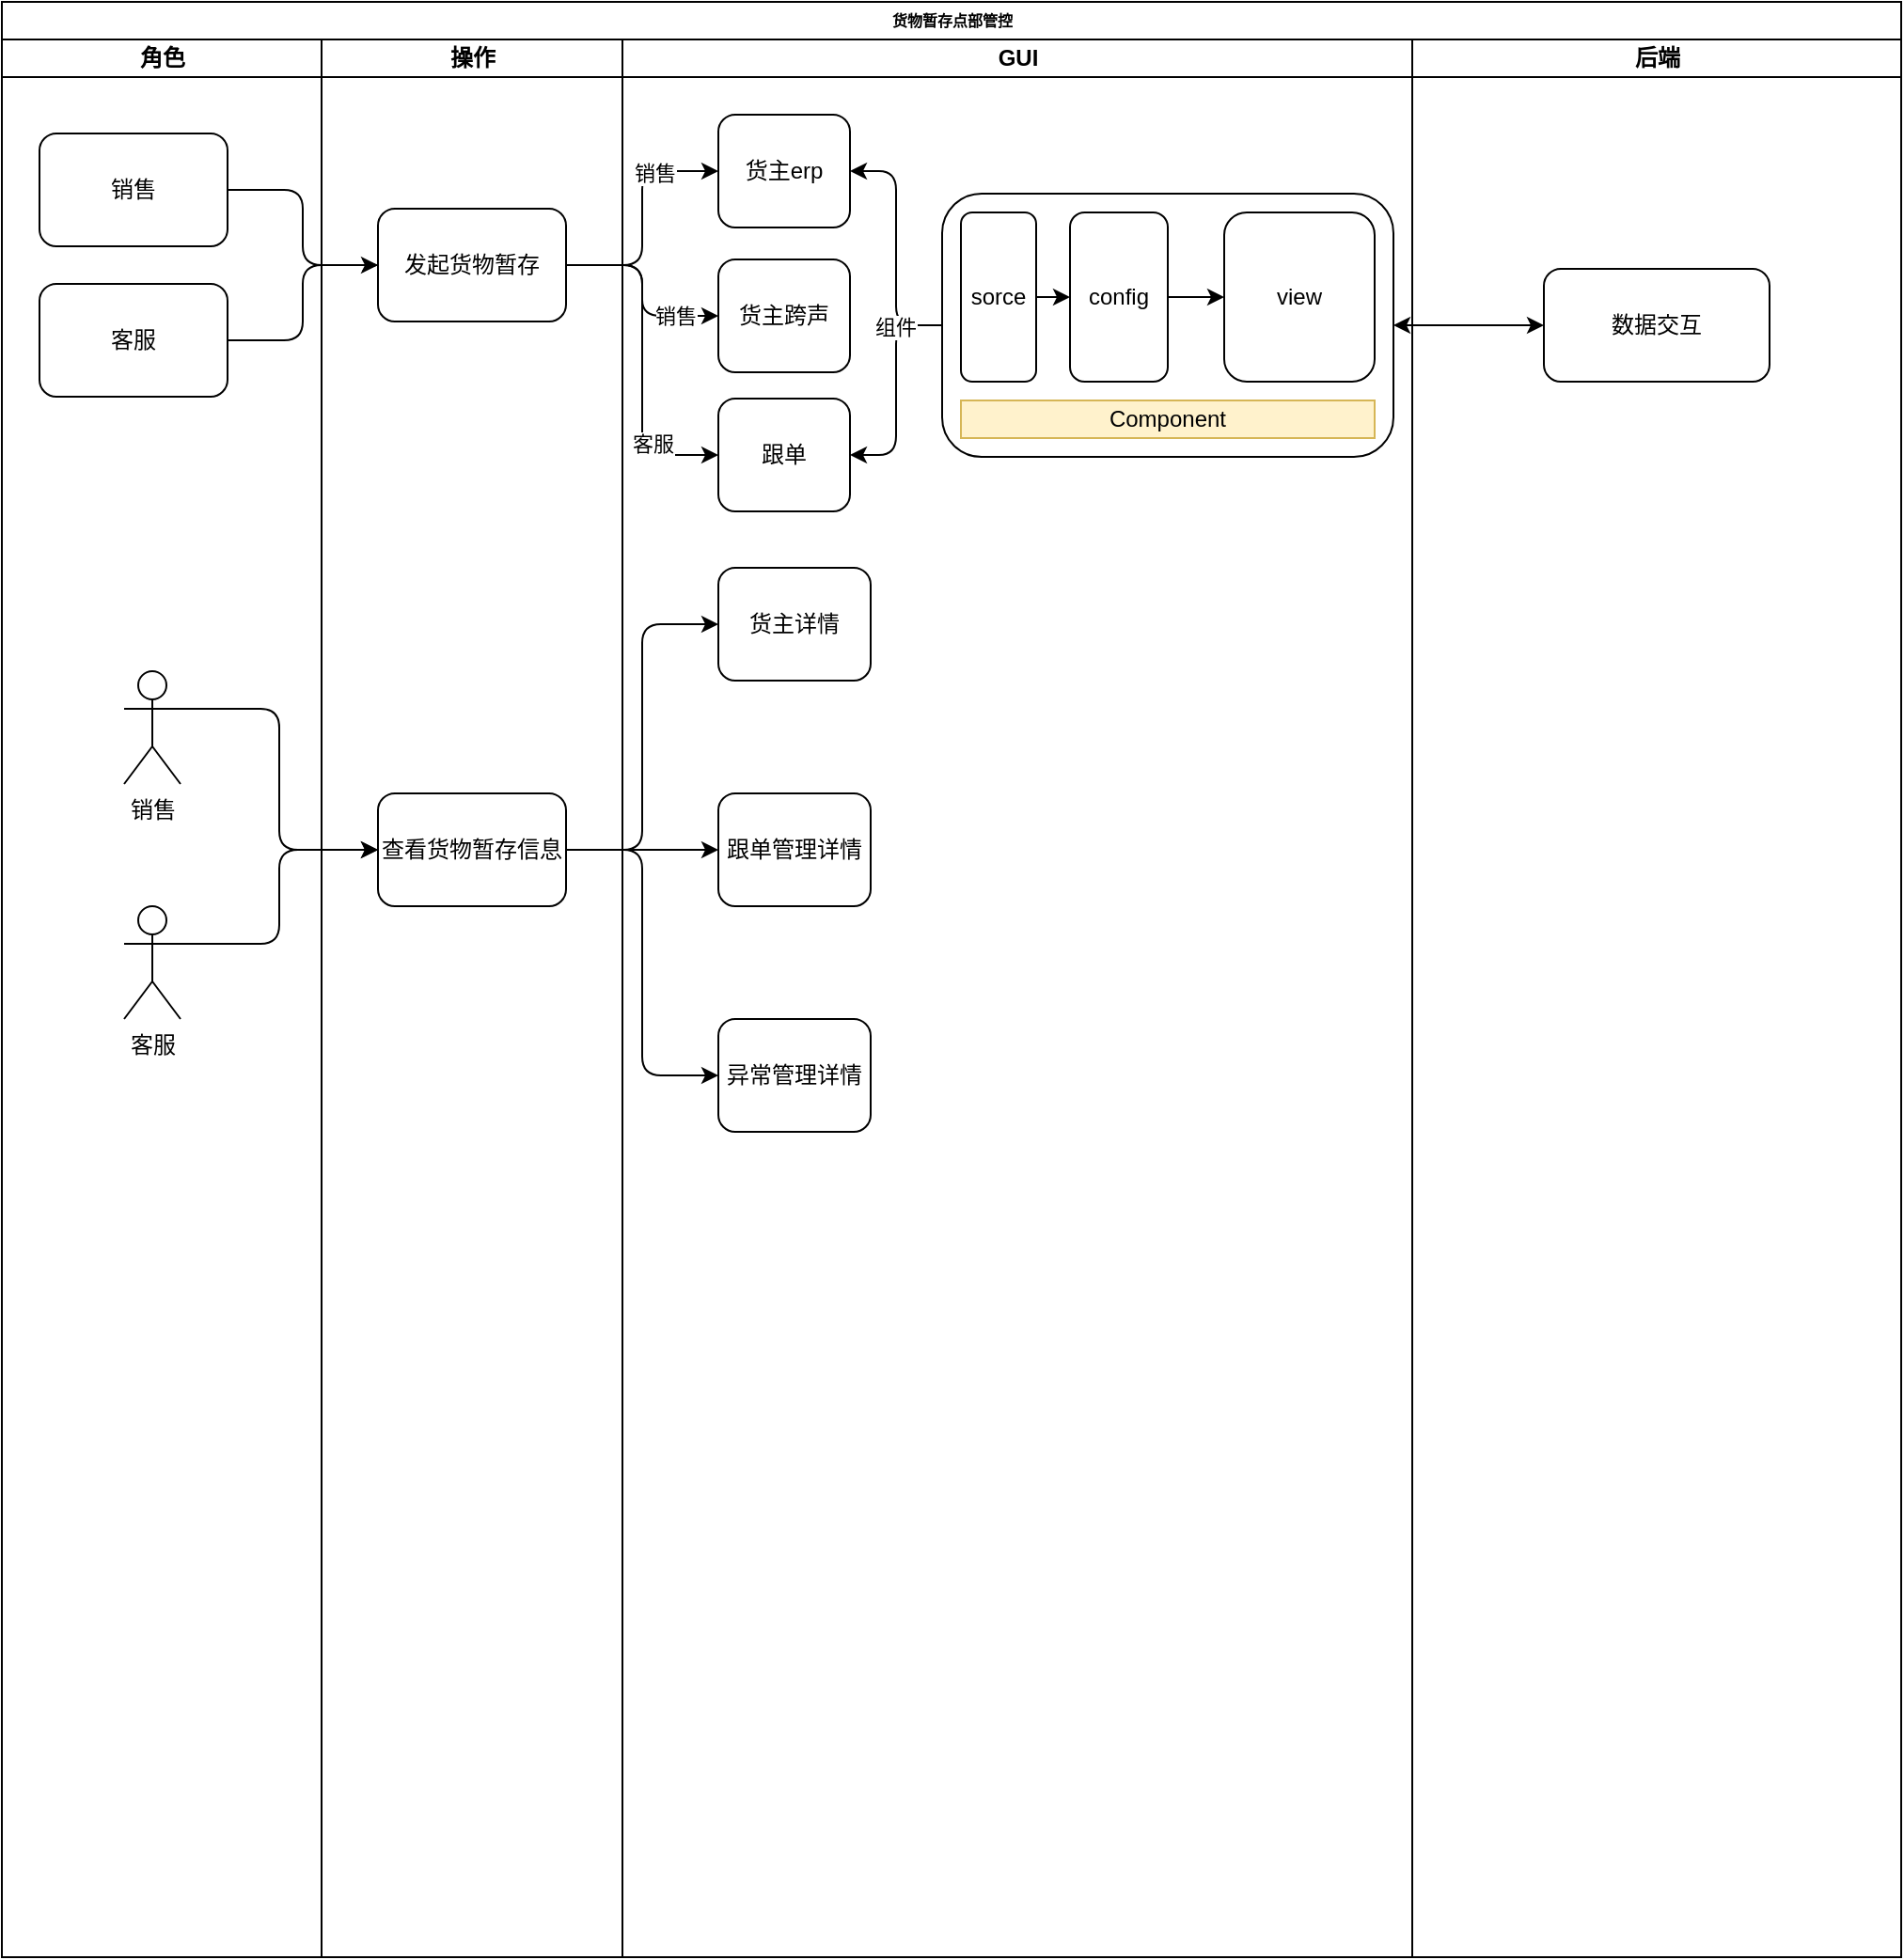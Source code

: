 <mxfile version="24.0.7" type="github">
  <diagram name="Page-1" id="74e2e168-ea6b-b213-b513-2b3c1d86103e">
    <mxGraphModel dx="1562" dy="810" grid="1" gridSize="10" guides="1" tooltips="1" connect="1" arrows="1" fold="1" page="1" pageScale="1" pageWidth="1100" pageHeight="850" background="none" math="0" shadow="0">
      <root>
        <mxCell id="0" />
        <mxCell id="1" parent="0" />
        <mxCell id="77e6c97f196da883-1" value="货物暂存点部管控" style="swimlane;html=1;childLayout=stackLayout;startSize=20;rounded=0;shadow=0;labelBackgroundColor=none;strokeWidth=1;fontFamily=Verdana;fontSize=8;align=center;" parent="1" vertex="1">
          <mxGeometry x="70" y="39" width="1010" height="1040" as="geometry" />
        </mxCell>
        <mxCell id="77e6c97f196da883-2" value="角色" style="swimlane;html=1;startSize=20;" parent="77e6c97f196da883-1" vertex="1">
          <mxGeometry y="20" width="170" height="1020" as="geometry" />
        </mxCell>
        <mxCell id="77e6c97f196da883-8" value="&lt;font style=&quot;font-size: 12px;&quot;&gt;销售&lt;/font&gt;" style="rounded=1;whiteSpace=wrap;html=1;shadow=0;labelBackgroundColor=none;strokeWidth=1;fontFamily=Verdana;fontSize=8;align=center;" parent="77e6c97f196da883-2" vertex="1">
          <mxGeometry x="20" y="50" width="100" height="60" as="geometry" />
        </mxCell>
        <mxCell id="lvkyTyj427ugSlKpjMCA-2" value="&lt;font style=&quot;font-size: 12px;&quot;&gt;客服&lt;/font&gt;" style="rounded=1;whiteSpace=wrap;html=1;shadow=0;labelBackgroundColor=none;strokeWidth=1;fontFamily=Verdana;fontSize=8;align=center;" vertex="1" parent="77e6c97f196da883-2">
          <mxGeometry x="20" y="130" width="100" height="60" as="geometry" />
        </mxCell>
        <mxCell id="lvkyTyj427ugSlKpjMCA-54" value="销售" style="shape=umlActor;verticalLabelPosition=bottom;verticalAlign=top;html=1;outlineConnect=0;" vertex="1" parent="77e6c97f196da883-2">
          <mxGeometry x="65" y="336" width="30" height="60" as="geometry" />
        </mxCell>
        <mxCell id="lvkyTyj427ugSlKpjMCA-55" value="客服" style="shape=umlActor;verticalLabelPosition=bottom;verticalAlign=top;html=1;outlineConnect=0;" vertex="1" parent="77e6c97f196da883-2">
          <mxGeometry x="65" y="461" width="30" height="60" as="geometry" />
        </mxCell>
        <mxCell id="77e6c97f196da883-26" style="edgeStyle=orthogonalEdgeStyle;rounded=1;html=1;labelBackgroundColor=none;startArrow=none;startFill=0;startSize=5;endArrow=classicThin;endFill=1;endSize=5;jettySize=auto;orthogonalLoop=1;strokeWidth=1;fontFamily=Verdana;fontSize=8" parent="77e6c97f196da883-1" source="77e6c97f196da883-8" target="77e6c97f196da883-11" edge="1">
          <mxGeometry relative="1" as="geometry" />
        </mxCell>
        <mxCell id="77e6c97f196da883-3" value="操作" style="swimlane;html=1;startSize=20;" parent="77e6c97f196da883-1" vertex="1">
          <mxGeometry x="170" y="20" width="160" height="1020" as="geometry" />
        </mxCell>
        <mxCell id="77e6c97f196da883-11" value="&lt;font style=&quot;font-size: 12px;&quot;&gt;发起货物暂存&lt;/font&gt;" style="rounded=1;whiteSpace=wrap;html=1;shadow=0;labelBackgroundColor=none;strokeWidth=1;fontFamily=Verdana;fontSize=8;align=center;" parent="77e6c97f196da883-3" vertex="1">
          <mxGeometry x="30" y="90" width="100" height="60" as="geometry" />
        </mxCell>
        <mxCell id="lvkyTyj427ugSlKpjMCA-41" value="&lt;span style=&quot;font-size: 12px;&quot;&gt;查看货物暂存信息&lt;/span&gt;" style="rounded=1;whiteSpace=wrap;html=1;shadow=0;labelBackgroundColor=none;strokeWidth=1;fontFamily=Verdana;fontSize=8;align=center;" vertex="1" parent="77e6c97f196da883-3">
          <mxGeometry x="30" y="401" width="100" height="60" as="geometry" />
        </mxCell>
        <mxCell id="lvkyTyj427ugSlKpjMCA-3" style="edgeStyle=orthogonalEdgeStyle;rounded=1;orthogonalLoop=1;jettySize=auto;html=1;exitX=1;exitY=0.5;exitDx=0;exitDy=0;startArrow=none;startFill=0;curved=0;entryX=0;entryY=0.5;entryDx=0;entryDy=0;" edge="1" parent="77e6c97f196da883-1" source="lvkyTyj427ugSlKpjMCA-2" target="77e6c97f196da883-11">
          <mxGeometry relative="1" as="geometry">
            <mxPoint x="190" y="160" as="targetPoint" />
          </mxGeometry>
        </mxCell>
        <mxCell id="lvkyTyj427ugSlKpjMCA-6" style="edgeStyle=orthogonalEdgeStyle;rounded=1;orthogonalLoop=1;jettySize=auto;html=1;exitX=1;exitY=0.5;exitDx=0;exitDy=0;curved=0;" edge="1" parent="77e6c97f196da883-1" source="77e6c97f196da883-11" target="lvkyTyj427ugSlKpjMCA-4">
          <mxGeometry relative="1" as="geometry" />
        </mxCell>
        <mxCell id="lvkyTyj427ugSlKpjMCA-8" value="销售" style="edgeLabel;html=1;align=center;verticalAlign=middle;resizable=0;points=[];" vertex="1" connectable="0" parent="lvkyTyj427ugSlKpjMCA-6">
          <mxGeometry x="0.444" y="-4" relative="1" as="geometry">
            <mxPoint x="2" y="-3" as="offset" />
          </mxGeometry>
        </mxCell>
        <mxCell id="lvkyTyj427ugSlKpjMCA-17" style="edgeStyle=orthogonalEdgeStyle;rounded=1;orthogonalLoop=1;jettySize=auto;html=1;entryX=0;entryY=0.5;entryDx=0;entryDy=0;curved=0;startArrow=classic;startFill=1;" edge="1" parent="77e6c97f196da883-1" source="lvkyTyj427ugSlKpjMCA-10" target="lvkyTyj427ugSlKpjMCA-16">
          <mxGeometry relative="1" as="geometry" />
        </mxCell>
        <mxCell id="lvkyTyj427ugSlKpjMCA-33" style="edgeStyle=orthogonalEdgeStyle;rounded=1;orthogonalLoop=1;jettySize=auto;html=1;exitX=1;exitY=0.5;exitDx=0;exitDy=0;entryX=0;entryY=0.5;entryDx=0;entryDy=0;curved=0;" edge="1" parent="77e6c97f196da883-1" source="77e6c97f196da883-11" target="lvkyTyj427ugSlKpjMCA-30">
          <mxGeometry relative="1" as="geometry" />
        </mxCell>
        <mxCell id="lvkyTyj427ugSlKpjMCA-35" value="销售" style="edgeLabel;html=1;align=center;verticalAlign=middle;resizable=0;points=[];" vertex="1" connectable="0" parent="lvkyTyj427ugSlKpjMCA-33">
          <mxGeometry x="0.574" relative="1" as="geometry">
            <mxPoint as="offset" />
          </mxGeometry>
        </mxCell>
        <mxCell id="lvkyTyj427ugSlKpjMCA-34" style="edgeStyle=orthogonalEdgeStyle;rounded=1;orthogonalLoop=1;jettySize=auto;html=1;exitX=1;exitY=0.5;exitDx=0;exitDy=0;entryX=0;entryY=0.5;entryDx=0;entryDy=0;curved=0;" edge="1" parent="77e6c97f196da883-1" source="77e6c97f196da883-11" target="lvkyTyj427ugSlKpjMCA-5">
          <mxGeometry relative="1" as="geometry" />
        </mxCell>
        <mxCell id="lvkyTyj427ugSlKpjMCA-37" value="客服" style="edgeLabel;html=1;align=center;verticalAlign=middle;resizable=0;points=[];" vertex="1" connectable="0" parent="lvkyTyj427ugSlKpjMCA-34">
          <mxGeometry x="0.478" y="1" relative="1" as="geometry">
            <mxPoint x="4" y="1" as="offset" />
          </mxGeometry>
        </mxCell>
        <mxCell id="77e6c97f196da883-4" value="GUI" style="swimlane;html=1;startSize=20;" parent="77e6c97f196da883-1" vertex="1">
          <mxGeometry x="330" y="20" width="420" height="1020" as="geometry" />
        </mxCell>
        <mxCell id="lvkyTyj427ugSlKpjMCA-4" value="货主erp" style="rounded=1;whiteSpace=wrap;html=1;" vertex="1" parent="77e6c97f196da883-4">
          <mxGeometry x="51" y="40" width="70" height="60" as="geometry" />
        </mxCell>
        <mxCell id="lvkyTyj427ugSlKpjMCA-5" value="跟单" style="rounded=1;whiteSpace=wrap;html=1;" vertex="1" parent="77e6c97f196da883-4">
          <mxGeometry x="51" y="191" width="70" height="60" as="geometry" />
        </mxCell>
        <mxCell id="lvkyTyj427ugSlKpjMCA-11" style="edgeStyle=orthogonalEdgeStyle;rounded=1;orthogonalLoop=1;jettySize=auto;html=1;entryX=1;entryY=0.5;entryDx=0;entryDy=0;curved=0;" edge="1" parent="77e6c97f196da883-4" source="lvkyTyj427ugSlKpjMCA-10" target="lvkyTyj427ugSlKpjMCA-4">
          <mxGeometry relative="1" as="geometry" />
        </mxCell>
        <mxCell id="lvkyTyj427ugSlKpjMCA-12" style="edgeStyle=orthogonalEdgeStyle;rounded=1;orthogonalLoop=1;jettySize=auto;html=1;entryX=1;entryY=0.5;entryDx=0;entryDy=0;curved=0;" edge="1" parent="77e6c97f196da883-4" source="lvkyTyj427ugSlKpjMCA-10" target="lvkyTyj427ugSlKpjMCA-5">
          <mxGeometry relative="1" as="geometry" />
        </mxCell>
        <mxCell id="lvkyTyj427ugSlKpjMCA-13" value="组件" style="edgeLabel;html=1;align=center;verticalAlign=middle;resizable=0;points=[];" vertex="1" connectable="0" parent="lvkyTyj427ugSlKpjMCA-12">
          <mxGeometry x="-0.564" y="-1" relative="1" as="geometry">
            <mxPoint as="offset" />
          </mxGeometry>
        </mxCell>
        <mxCell id="lvkyTyj427ugSlKpjMCA-30" value="货主跨声" style="rounded=1;whiteSpace=wrap;html=1;" vertex="1" parent="77e6c97f196da883-4">
          <mxGeometry x="51" y="117" width="70" height="60" as="geometry" />
        </mxCell>
        <mxCell id="lvkyTyj427ugSlKpjMCA-53" value="" style="group" vertex="1" connectable="0" parent="77e6c97f196da883-4">
          <mxGeometry x="170" y="82" width="240" height="140" as="geometry" />
        </mxCell>
        <mxCell id="lvkyTyj427ugSlKpjMCA-10" value="" style="rounded=1;whiteSpace=wrap;html=1;" vertex="1" parent="lvkyTyj427ugSlKpjMCA-53">
          <mxGeometry width="240" height="140" as="geometry" />
        </mxCell>
        <mxCell id="lvkyTyj427ugSlKpjMCA-18" value="sorce" style="rounded=1;whiteSpace=wrap;html=1;" vertex="1" parent="lvkyTyj427ugSlKpjMCA-53">
          <mxGeometry x="10" y="10" width="40" height="90" as="geometry" />
        </mxCell>
        <mxCell id="lvkyTyj427ugSlKpjMCA-20" value="config" style="rounded=1;whiteSpace=wrap;html=1;" vertex="1" parent="lvkyTyj427ugSlKpjMCA-53">
          <mxGeometry x="68" y="10" width="52" height="90" as="geometry" />
        </mxCell>
        <mxCell id="lvkyTyj427ugSlKpjMCA-24" value="view" style="rounded=1;whiteSpace=wrap;html=1;" vertex="1" parent="lvkyTyj427ugSlKpjMCA-53">
          <mxGeometry x="150" y="10" width="80" height="90" as="geometry" />
        </mxCell>
        <mxCell id="lvkyTyj427ugSlKpjMCA-29" value="Component" style="rounded=0;whiteSpace=wrap;html=1;fillColor=#fff2cc;strokeColor=#d6b656;" vertex="1" parent="lvkyTyj427ugSlKpjMCA-53">
          <mxGeometry x="10" y="110" width="220" height="20" as="geometry" />
        </mxCell>
        <mxCell id="lvkyTyj427ugSlKpjMCA-26" style="edgeStyle=orthogonalEdgeStyle;rounded=0;orthogonalLoop=1;jettySize=auto;html=1;exitX=0.5;exitY=1;exitDx=0;exitDy=0;" edge="1" parent="lvkyTyj427ugSlKpjMCA-53" source="lvkyTyj427ugSlKpjMCA-18" target="lvkyTyj427ugSlKpjMCA-18">
          <mxGeometry relative="1" as="geometry" />
        </mxCell>
        <mxCell id="lvkyTyj427ugSlKpjMCA-27" style="edgeStyle=orthogonalEdgeStyle;rounded=0;orthogonalLoop=1;jettySize=auto;html=1;exitX=0.5;exitY=1;exitDx=0;exitDy=0;" edge="1" parent="lvkyTyj427ugSlKpjMCA-53" source="lvkyTyj427ugSlKpjMCA-18" target="lvkyTyj427ugSlKpjMCA-18">
          <mxGeometry relative="1" as="geometry" />
        </mxCell>
        <mxCell id="lvkyTyj427ugSlKpjMCA-28" style="edgeStyle=orthogonalEdgeStyle;rounded=0;orthogonalLoop=1;jettySize=auto;html=1;exitX=0.5;exitY=1;exitDx=0;exitDy=0;" edge="1" parent="lvkyTyj427ugSlKpjMCA-53" source="lvkyTyj427ugSlKpjMCA-20" target="lvkyTyj427ugSlKpjMCA-20">
          <mxGeometry relative="1" as="geometry" />
        </mxCell>
        <mxCell id="lvkyTyj427ugSlKpjMCA-22" style="edgeStyle=orthogonalEdgeStyle;rounded=0;orthogonalLoop=1;jettySize=auto;html=1;exitX=1;exitY=0.5;exitDx=0;exitDy=0;entryX=0;entryY=0.5;entryDx=0;entryDy=0;" edge="1" parent="lvkyTyj427ugSlKpjMCA-53" source="lvkyTyj427ugSlKpjMCA-18" target="lvkyTyj427ugSlKpjMCA-20">
          <mxGeometry relative="1" as="geometry" />
        </mxCell>
        <mxCell id="lvkyTyj427ugSlKpjMCA-25" style="edgeStyle=orthogonalEdgeStyle;rounded=0;orthogonalLoop=1;jettySize=auto;html=1;exitX=1;exitY=0.5;exitDx=0;exitDy=0;" edge="1" parent="lvkyTyj427ugSlKpjMCA-53" source="lvkyTyj427ugSlKpjMCA-20" target="lvkyTyj427ugSlKpjMCA-24">
          <mxGeometry relative="1" as="geometry" />
        </mxCell>
        <mxCell id="lvkyTyj427ugSlKpjMCA-47" value="异常管理详情" style="rounded=1;whiteSpace=wrap;html=1;" vertex="1" parent="77e6c97f196da883-4">
          <mxGeometry x="51" y="521" width="81" height="60" as="geometry" />
        </mxCell>
        <mxCell id="lvkyTyj427ugSlKpjMCA-46" value="跟单管理详情" style="rounded=1;whiteSpace=wrap;html=1;" vertex="1" parent="77e6c97f196da883-4">
          <mxGeometry x="51" y="401" width="81" height="60" as="geometry" />
        </mxCell>
        <mxCell id="lvkyTyj427ugSlKpjMCA-45" value="货主详情" style="rounded=1;whiteSpace=wrap;html=1;" vertex="1" parent="77e6c97f196da883-4">
          <mxGeometry x="51" y="281" width="81" height="60" as="geometry" />
        </mxCell>
        <mxCell id="77e6c97f196da883-7" value="后端" style="swimlane;html=1;startSize=20;" parent="77e6c97f196da883-1" vertex="1">
          <mxGeometry x="750" y="20" width="260" height="1020" as="geometry" />
        </mxCell>
        <mxCell id="lvkyTyj427ugSlKpjMCA-16" value="数据交互" style="rounded=1;whiteSpace=wrap;html=1;" vertex="1" parent="77e6c97f196da883-7">
          <mxGeometry x="70" y="122" width="120" height="60" as="geometry" />
        </mxCell>
        <mxCell id="lvkyTyj427ugSlKpjMCA-50" style="edgeStyle=orthogonalEdgeStyle;rounded=1;orthogonalLoop=1;jettySize=auto;html=1;exitX=1;exitY=0.5;exitDx=0;exitDy=0;entryX=0;entryY=0.5;entryDx=0;entryDy=0;curved=0;" edge="1" parent="77e6c97f196da883-1" source="lvkyTyj427ugSlKpjMCA-41" target="lvkyTyj427ugSlKpjMCA-47">
          <mxGeometry relative="1" as="geometry" />
        </mxCell>
        <mxCell id="lvkyTyj427ugSlKpjMCA-49" style="edgeStyle=orthogonalEdgeStyle;rounded=1;orthogonalLoop=1;jettySize=auto;html=1;exitX=1;exitY=0.5;exitDx=0;exitDy=0;entryX=0;entryY=0.5;entryDx=0;entryDy=0;curved=0;" edge="1" parent="77e6c97f196da883-1" source="lvkyTyj427ugSlKpjMCA-41" target="lvkyTyj427ugSlKpjMCA-46">
          <mxGeometry relative="1" as="geometry" />
        </mxCell>
        <mxCell id="lvkyTyj427ugSlKpjMCA-48" style="edgeStyle=orthogonalEdgeStyle;rounded=1;orthogonalLoop=1;jettySize=auto;html=1;exitX=1;exitY=0.5;exitDx=0;exitDy=0;entryX=0;entryY=0.5;entryDx=0;entryDy=0;curved=0;" edge="1" parent="77e6c97f196da883-1" source="lvkyTyj427ugSlKpjMCA-41" target="lvkyTyj427ugSlKpjMCA-45">
          <mxGeometry relative="1" as="geometry" />
        </mxCell>
        <mxCell id="lvkyTyj427ugSlKpjMCA-56" style="edgeStyle=orthogonalEdgeStyle;rounded=1;orthogonalLoop=1;jettySize=auto;html=1;exitX=1;exitY=0.333;exitDx=0;exitDy=0;exitPerimeter=0;entryX=0;entryY=0.5;entryDx=0;entryDy=0;curved=0;" edge="1" parent="77e6c97f196da883-1" source="lvkyTyj427ugSlKpjMCA-55" target="lvkyTyj427ugSlKpjMCA-41">
          <mxGeometry relative="1" as="geometry" />
        </mxCell>
        <mxCell id="lvkyTyj427ugSlKpjMCA-58" style="edgeStyle=orthogonalEdgeStyle;rounded=1;orthogonalLoop=1;jettySize=auto;html=1;exitX=1;exitY=0.333;exitDx=0;exitDy=0;exitPerimeter=0;entryX=0;entryY=0.5;entryDx=0;entryDy=0;curved=0;" edge="1" parent="77e6c97f196da883-1" source="lvkyTyj427ugSlKpjMCA-54" target="lvkyTyj427ugSlKpjMCA-41">
          <mxGeometry relative="1" as="geometry" />
        </mxCell>
      </root>
    </mxGraphModel>
  </diagram>
</mxfile>

